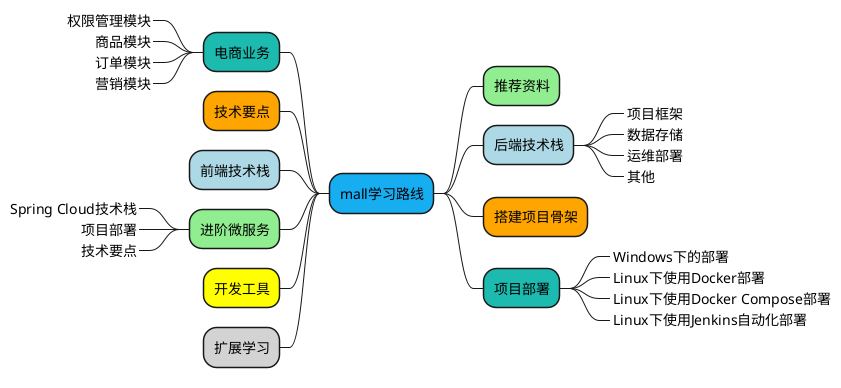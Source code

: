@startmindmap
'https://plantuml.com/mindmap-diagram

+[#17ADF1] mall学习路线
++[#lightgreen] 推荐资料
++[#lightblue] 后端技术栈
+++_ 项目框架
+++_ 数据存储
+++_ 运维部署
+++_ 其他
++[#orange] 搭建项目骨架
++[#1DBAAF] 项目部署
+++_ Windows下的部署
+++_ Linux下使用Docker部署
+++_ Linux下使用Docker Compose部署
+++_ Linux下使用Jenkins自动化部署
--[#1DBAAF] 电商业务
---_ 权限管理模块
---_ 商品模块
---_ 订单模块
---_ 营销模块
--[#orange] 技术要点
--[#lightblue] 前端技术栈
--[#lightgreen] 进阶微服务
---_ Spring Cloud技术栈
---_ 项目部署
---_ 技术要点
--[#yellow] 开发工具
--[#lightgrey] 扩展学习
@endmindmap
